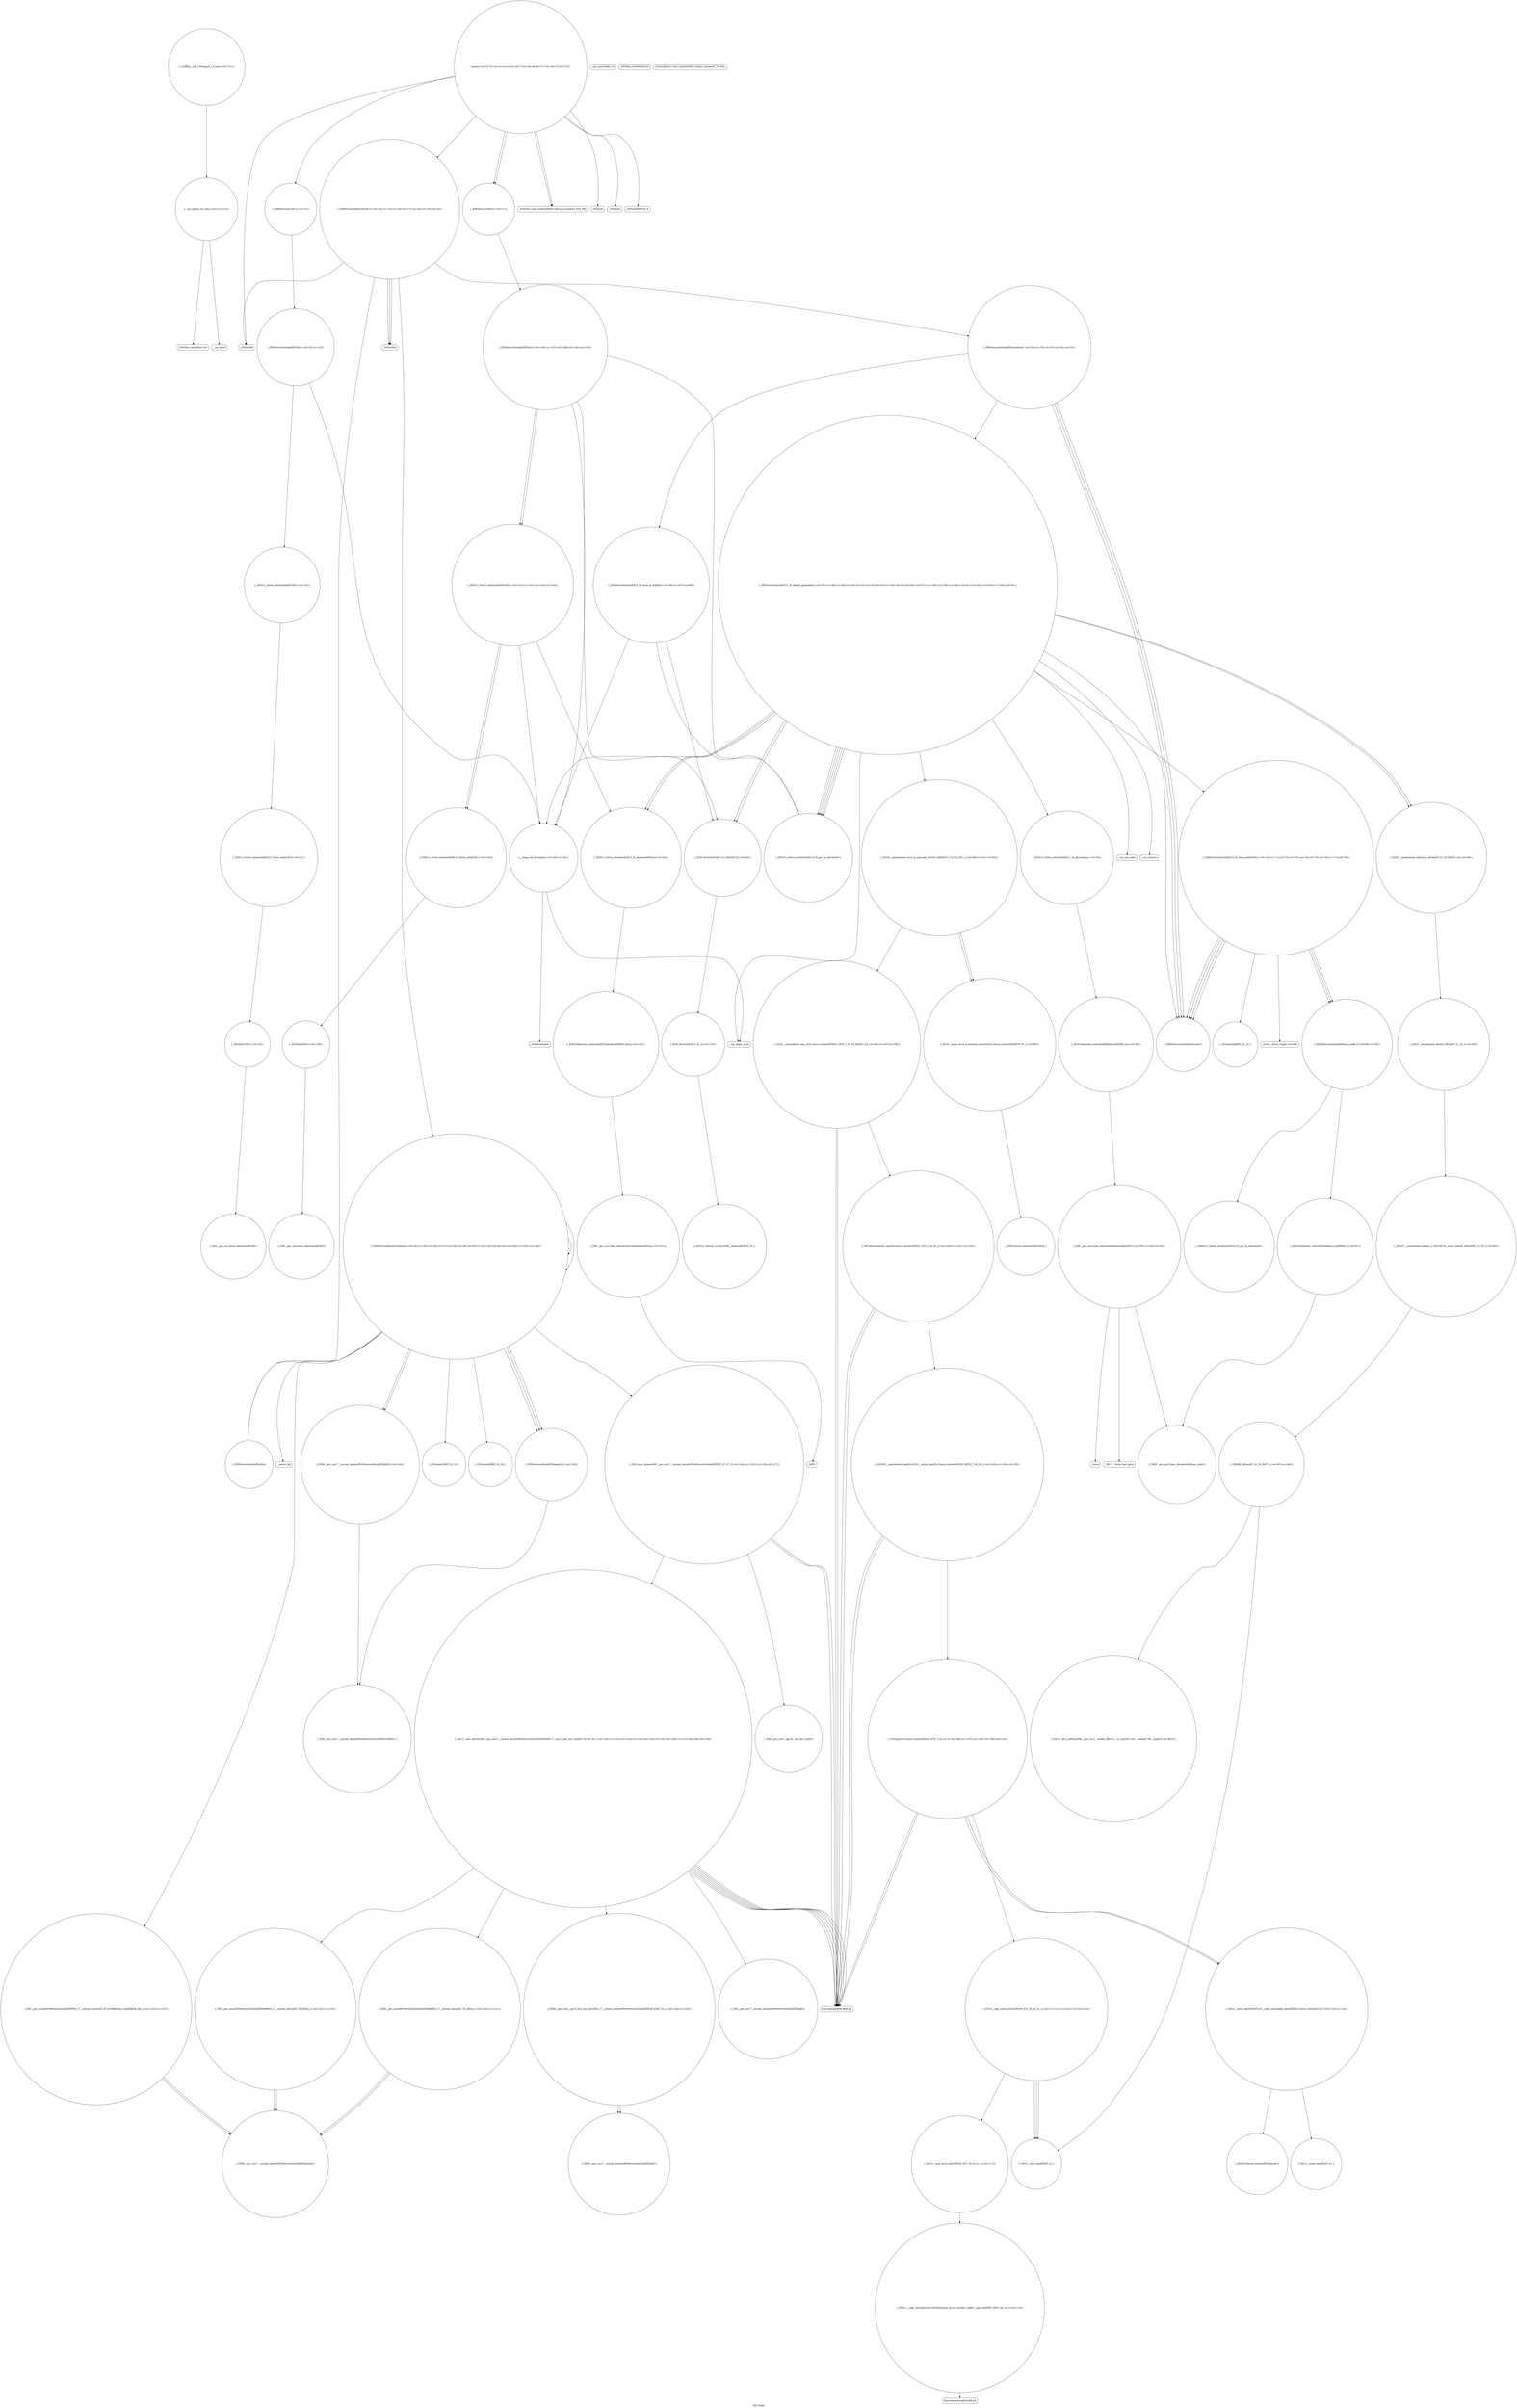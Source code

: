 digraph "Call Graph" {
	label="Call Graph";

	Node0x55aee724b650 [shape=record,shape=circle,label="{__cxx_global_var_init|{<s0>1|<s1>2}}"];
	Node0x55aee724b650:s0 -> Node0x55aee724b6d0[color=black];
	Node0x55aee724b650:s1 -> Node0x55aee7423420[color=black];
	Node0x55aee7424920 [shape=record,shape=Mrecord,label="{_ZSt20__throw_length_errorPKc}"];
	Node0x55aee7426fc0 [shape=record,shape=circle,label="{_ZNSt12_Vector_baseIxSaIxEED2Ev|{<s0>151|<s1>152|<s2>153|<s3>154}}"];
	Node0x55aee7426fc0:s0 -> Node0x55aee74244a0[color=black];
	Node0x55aee7426fc0:s1 -> Node0x55aee7427040[color=black];
	Node0x55aee7426fc0:s2 -> Node0x55aee7427040[color=black];
	Node0x55aee7426fc0:s3 -> Node0x55aee7423b20[color=black];
	Node0x55aee7423620 [shape=record,shape=Mrecord,label="{_ZStlsISt11char_traitsIcEERSt13basic_ostreamIcT_ES5_PKc}"];
	Node0x55aee7425cc0 [shape=record,shape=Mrecord,label="{_ZSt17__throw_bad_allocv}"];
	Node0x55aee74239a0 [shape=record,shape=circle,label="{_ZN8TestCaseD2Ev|{<s0>21}}"];
	Node0x55aee74239a0:s0 -> Node0x55aee7426f40[color=black];
	Node0x55aee7426040 [shape=record,shape=circle,label="{_ZSt4copyISt13move_iteratorIPxES1_ET0_T_S4_S3_|{<s0>106|<s1>107|<s2>108|<s3>109|<s4>110}}"];
	Node0x55aee7426040:s0 -> Node0x55aee7425f40[color=black];
	Node0x55aee7426040:s1 -> Node0x55aee7426140[color=black];
	Node0x55aee7426040:s2 -> Node0x55aee7425f40[color=black];
	Node0x55aee7426040:s3 -> Node0x55aee7426140[color=black];
	Node0x55aee7426040:s4 -> Node0x55aee74260c0[color=black];
	Node0x55aee7423d20 [shape=record,shape=circle,label="{_ZNSaIxEC2Ev|{<s0>28}}"];
	Node0x55aee7423d20:s0 -> Node0x55aee7423da0[color=black];
	Node0x55aee74263c0 [shape=record,shape=circle,label="{_ZNKSt13move_iteratorIPxE4baseEv}"];
	Node0x55aee74240a0 [shape=record,shape=circle,label="{_ZNSt6vectorIxSaIxEE17_M_default_appendEm|{<s0>47|<s1>48|<s2>49|<s3>50|<s4>51|<s5>52|<s6>53|<s7>54|<s8>55|<s9>56|<s10>57|<s11>58|<s12>59|<s13>60|<s14>61|<s15>62|<s16>63|<s17>64|<s18>65}}"];
	Node0x55aee74240a0:s0 -> Node0x55aee7424220[color=black];
	Node0x55aee74240a0:s1 -> Node0x55aee74241a0[color=black];
	Node0x55aee74240a0:s2 -> Node0x55aee74242a0[color=black];
	Node0x55aee74240a0:s3 -> Node0x55aee7424020[color=black];
	Node0x55aee74240a0:s4 -> Node0x55aee7424320[color=black];
	Node0x55aee74240a0:s5 -> Node0x55aee7424220[color=black];
	Node0x55aee74240a0:s6 -> Node0x55aee74241a0[color=black];
	Node0x55aee74240a0:s7 -> Node0x55aee7424220[color=black];
	Node0x55aee74240a0:s8 -> Node0x55aee74243a0[color=black];
	Node0x55aee74240a0:s9 -> Node0x55aee7423ba0[color=black];
	Node0x55aee74240a0:s10 -> Node0x55aee7424220[color=black];
	Node0x55aee74240a0:s11 -> Node0x55aee7424420[color=black];
	Node0x55aee74240a0:s12 -> Node0x55aee74245a0[color=black];
	Node0x55aee74240a0:s13 -> Node0x55aee74244a0[color=black];
	Node0x55aee74240a0:s14 -> Node0x55aee7424520[color=black];
	Node0x55aee74240a0:s15 -> Node0x55aee7424220[color=black];
	Node0x55aee74240a0:s16 -> Node0x55aee7424420[color=black];
	Node0x55aee74240a0:s17 -> Node0x55aee74244a0[color=black];
	Node0x55aee74240a0:s18 -> Node0x55aee7423b20[color=black];
	Node0x55aee7426740 [shape=record,shape=Mrecord,label="{__assert_fail}"];
	Node0x55aee7424420 [shape=record,shape=circle,label="{_ZSt8_DestroyIPxxEvT_S1_RSaIT0_E|{<s0>83}}"];
	Node0x55aee7424420:s0 -> Node0x55aee74264c0[color=black];
	Node0x55aee7426ac0 [shape=record,shape=circle,label="{_ZNK9__gnu_cxx17__normal_iteratorIPxSt6vectorIxSaIxEEE4baseEv}"];
	Node0x55aee74247a0 [shape=record,shape=circle,label="{_ZSt10__fill_n_aIPxmxEN9__gnu_cxx11__enable_ifIXsr11__is_scalarIT1_EE7__valueET_E6__typeES4_T0_RKS3_}"];
	Node0x55aee7426e40 [shape=record,shape=circle,label="{_ZNK9__gnu_cxx17__normal_iteratorIPxSt6vectorIxSaIxEEEdeEv}"];
	Node0x55aee74234a0 [shape=record,shape=circle,label="{main|{<s0>3|<s1>4|<s2>5|<s3>6|<s4>7|<s5>8|<s6>9|<s7>10|<s8>11|<s9>12}}"];
	Node0x55aee74234a0:s0 -> Node0x55aee7423520[color=black];
	Node0x55aee74234a0:s1 -> Node0x55aee74235a0[color=black];
	Node0x55aee74234a0:s2 -> Node0x55aee7423620[color=black];
	Node0x55aee74234a0:s3 -> Node0x55aee7423720[color=black];
	Node0x55aee74234a0:s4 -> Node0x55aee7423620[color=black];
	Node0x55aee74234a0:s5 -> Node0x55aee7423820[color=black];
	Node0x55aee74234a0:s6 -> Node0x55aee74237a0[color=black];
	Node0x55aee74234a0:s7 -> Node0x55aee74238a0[color=black];
	Node0x55aee74234a0:s8 -> Node0x55aee74239a0[color=black];
	Node0x55aee74234a0:s9 -> Node0x55aee74239a0[color=black];
	Node0x55aee7425b40 [shape=record,shape=circle,label="{_ZNK9__gnu_cxx13new_allocatorIxE8max_sizeEv}"];
	Node0x55aee74271c0 [shape=record,shape=circle,label="{_GLOBAL__sub_I_Dlougach_1_0.cpp|{<s0>157}}"];
	Node0x55aee74271c0:s0 -> Node0x55aee724b650[color=black];
	Node0x55aee7423820 [shape=record,shape=circle,label="{_ZN8TestCase9SolveTestEv|{<s0>14|<s1>15|<s2>16|<s3>17|<s4>18|<s5>19|<s6>20}}"];
	Node0x55aee7423820:s0 -> Node0x55aee7423e20[color=black];
	Node0x55aee7423820:s1 -> Node0x55aee7423e20[color=black];
	Node0x55aee7423820:s2 -> Node0x55aee7423520[color=black];
	Node0x55aee7423820:s3 -> Node0x55aee7423ea0[color=black];
	Node0x55aee7423820:s4 -> Node0x55aee7423f20[color=black];
	Node0x55aee7423820:s5 -> Node0x55aee7423e20[color=black];
	Node0x55aee7423820:s6 -> Node0x55aee7423fa0[color=black];
	Node0x55aee7425ec0 [shape=record,shape=circle,label="{_ZSt18uninitialized_copyISt13move_iteratorIPxES1_ET0_T_S4_S3_|{<s0>100|<s1>101|<s2>102}}"];
	Node0x55aee7425ec0:s0 -> Node0x55aee7425f40[color=black];
	Node0x55aee7425ec0:s1 -> Node0x55aee7425f40[color=black];
	Node0x55aee7425ec0:s2 -> Node0x55aee7425fc0[color=black];
	Node0x55aee7423ba0 [shape=record,shape=Mrecord,label="{__cxa_begin_catch}"];
	Node0x55aee7426240 [shape=record,shape=circle,label="{_ZNSt11__copy_moveILb1ELb1ESt26random_access_iterator_tagE8__copy_mIxEEPT_PKS3_S6_S4_|{<s0>118}}"];
	Node0x55aee7426240:s0 -> Node0x55aee74262c0[color=black];
	Node0x55aee7423f20 [shape=record,shape=circle,label="{_ZNSt6vectorIxSaIxEEixEm}"];
	Node0x55aee74265c0 [shape=record,shape=circle,label="{_ZNSt16allocator_traitsISaIxEE10deallocateERS0_Pxm|{<s0>120}}"];
	Node0x55aee74265c0:s0 -> Node0x55aee7426640[color=black];
	Node0x55aee74242a0 [shape=record,shape=circle,label="{_ZNKSt6vectorIxSaIxEE12_M_check_lenEmPKc|{<s0>70|<s1>71|<s2>72|<s3>73|<s4>74|<s5>75|<s6>76|<s7>77|<s8>78}}"];
	Node0x55aee74242a0:s0 -> Node0x55aee74248a0[color=black];
	Node0x55aee74242a0:s1 -> Node0x55aee7424020[color=black];
	Node0x55aee74242a0:s2 -> Node0x55aee7424920[color=black];
	Node0x55aee74242a0:s3 -> Node0x55aee7424020[color=black];
	Node0x55aee74242a0:s4 -> Node0x55aee7424020[color=black];
	Node0x55aee74242a0:s5 -> Node0x55aee74249a0[color=black];
	Node0x55aee74242a0:s6 -> Node0x55aee7424020[color=black];
	Node0x55aee74242a0:s7 -> Node0x55aee74248a0[color=black];
	Node0x55aee74242a0:s8 -> Node0x55aee74248a0[color=black];
	Node0x55aee7426940 [shape=record,shape=circle,label="{_ZNK9__gnu_cxx17__normal_iteratorIPxSt6vectorIxSaIxEEEplEl|{<s0>129}}"];
	Node0x55aee7426940:s0 -> Node0x55aee7426ec0[color=black];
	Node0x55aee7424620 [shape=record,shape=circle,label="{_ZSt25__uninitialized_default_nIPxmET_S1_T0_|{<s0>85}}"];
	Node0x55aee7424620:s0 -> Node0x55aee74246a0[color=black];
	Node0x55aee7426cc0 [shape=record,shape=circle,label="{_ZN9__gnu_cxxneIPxSt6vectorIxSaIxEEEEbRKNS_17__normal_iteratorIT_T0_EESA_|{<s0>142|<s1>143}}"];
	Node0x55aee7426cc0:s0 -> Node0x55aee7426ac0[color=black];
	Node0x55aee7426cc0:s1 -> Node0x55aee7426ac0[color=black];
	Node0x55aee724b6d0 [shape=record,shape=Mrecord,label="{_ZNSt8ios_base4InitC1Ev}"];
	Node0x55aee74249a0 [shape=record,shape=circle,label="{_ZSt3maxImERKT_S2_S2_}"];
	Node0x55aee7427040 [shape=record,shape=circle,label="{_ZNSt12_Vector_baseIxSaIxEE12_Vector_implD2Ev|{<s0>155}}"];
	Node0x55aee7427040:s0 -> Node0x55aee74270c0[color=black];
	Node0x55aee74236a0 [shape=record,shape=Mrecord,label="{__gxx_personality_v0}"];
	Node0x55aee7425d40 [shape=record,shape=Mrecord,label="{_Znwm}"];
	Node0x55aee7423a20 [shape=record,shape=circle,label="{_ZNSt6vectorIxSaIxEEC2Ev|{<s0>22|<s1>23}}"];
	Node0x55aee7423a20:s0 -> Node0x55aee7423aa0[color=black];
	Node0x55aee7423a20:s1 -> Node0x55aee7423b20[color=black];
	Node0x55aee74260c0 [shape=record,shape=circle,label="{_ZSt14__copy_move_a2ILb1EPxS0_ET1_T0_S2_S1_|{<s0>111|<s1>112|<s2>113|<s3>114}}"];
	Node0x55aee74260c0:s0 -> Node0x55aee7424820[color=black];
	Node0x55aee74260c0:s1 -> Node0x55aee7424820[color=black];
	Node0x55aee74260c0:s2 -> Node0x55aee7424820[color=black];
	Node0x55aee74260c0:s3 -> Node0x55aee74261c0[color=black];
	Node0x55aee7423da0 [shape=record,shape=circle,label="{_ZN9__gnu_cxx13new_allocatorIxEC2Ev}"];
	Node0x55aee7426440 [shape=record,shape=circle,label="{_ZNSt13move_iteratorIPxEC2ES0_}"];
	Node0x55aee7424120 [shape=record,shape=circle,label="{_ZNSt6vectorIxSaIxEE15_M_erase_at_endEPx|{<s0>66|<s1>67|<s2>68}}"];
	Node0x55aee7424120:s0 -> Node0x55aee7424220[color=black];
	Node0x55aee7424120:s1 -> Node0x55aee7424420[color=black];
	Node0x55aee7424120:s2 -> Node0x55aee7423b20[color=black];
	Node0x55aee74267c0 [shape=record,shape=circle,label="{_ZN9__gnu_cxxmiIPxSt6vectorIxSaIxEEEENS_17__normal_iteratorIT_T0_E15difference_typeERKS8_SB_|{<s0>122|<s1>123}}"];
	Node0x55aee74267c0:s0 -> Node0x55aee7426ac0[color=black];
	Node0x55aee74267c0:s1 -> Node0x55aee7426ac0[color=black];
	Node0x55aee74244a0 [shape=record,shape=circle,label="{_ZNSt12_Vector_baseIxSaIxEE13_M_deallocateEPxm|{<s0>84}}"];
	Node0x55aee74244a0:s0 -> Node0x55aee74265c0[color=black];
	Node0x55aee7426b40 [shape=record,shape=circle,label="{_ZSt13__max_elementIN9__gnu_cxx17__normal_iteratorIPxSt6vectorIxSaIxEEEENS0_5__ops15_Iter_less_iterEET_S9_S9_T0_|{<s0>130|<s1>131|<s2>132|<s3>133|<s4>134|<s5>135|<s6>136|<s7>137|<s8>138|<s9>139}}"];
	Node0x55aee7426b40:s0 -> Node0x55aee7426c40[color=black];
	Node0x55aee7426b40:s1 -> Node0x55aee7425f40[color=black];
	Node0x55aee7426b40:s2 -> Node0x55aee7425f40[color=black];
	Node0x55aee7426b40:s3 -> Node0x55aee7426d40[color=black];
	Node0x55aee7426b40:s4 -> Node0x55aee7426cc0[color=black];
	Node0x55aee7426b40:s5 -> Node0x55aee7425f40[color=black];
	Node0x55aee7426b40:s6 -> Node0x55aee7425f40[color=black];
	Node0x55aee7426b40:s7 -> Node0x55aee7426dc0[color=black];
	Node0x55aee7426b40:s8 -> Node0x55aee7425f40[color=black];
	Node0x55aee7426b40:s9 -> Node0x55aee7425f40[color=black];
	Node0x55aee7424820 [shape=record,shape=circle,label="{_ZSt12__niter_baseIPxET_S1_}"];
	Node0x55aee7426ec0 [shape=record,shape=circle,label="{_ZN9__gnu_cxx17__normal_iteratorIPxSt6vectorIxSaIxEEEC2ERKS1_}"];
	Node0x55aee7423520 [shape=record,shape=Mrecord,label="{_ZNSirsERi}"];
	Node0x55aee7425bc0 [shape=record,shape=circle,label="{_ZNSt16allocator_traitsISaIxEE8allocateERS0_m|{<s0>92}}"];
	Node0x55aee7425bc0:s0 -> Node0x55aee7425c40[color=black];
	Node0x55aee74238a0 [shape=record,shape=Mrecord,label="{_ZNSolsEPFRSoS_E}"];
	Node0x55aee7425f40 [shape=record,shape=Mrecord,label="{llvm.memcpy.p0i8.p0i8.i64}"];
	Node0x55aee7423c20 [shape=record,shape=Mrecord,label="{_ZSt9terminatev}"];
	Node0x55aee74262c0 [shape=record,shape=Mrecord,label="{llvm.memmove.p0i8.p0i8.i64}"];
	Node0x55aee7423fa0 [shape=record,shape=circle,label="{_ZN8TestCase8SubSolveEiixx|{<s0>34|<s1>35|<s2>36|<s3>37|<s4>38|<s5>39|<s6>40|<s7>41|<s8>42|<s9>43|<s10>44|<s11>45|<s12>46}}"];
	Node0x55aee7423fa0:s0 -> Node0x55aee7426740[color=black];
	Node0x55aee7423fa0:s1 -> Node0x55aee74268c0[color=black];
	Node0x55aee7423fa0:s2 -> Node0x55aee7426940[color=black];
	Node0x55aee7423fa0:s3 -> Node0x55aee74268c0[color=black];
	Node0x55aee7423fa0:s4 -> Node0x55aee7426940[color=black];
	Node0x55aee7423fa0:s5 -> Node0x55aee7426840[color=black];
	Node0x55aee7423fa0:s6 -> Node0x55aee74268c0[color=black];
	Node0x55aee7423fa0:s7 -> Node0x55aee74267c0[color=black];
	Node0x55aee7423fa0:s8 -> Node0x55aee74269c0[color=black];
	Node0x55aee7423fa0:s9 -> Node0x55aee7426a40[color=black];
	Node0x55aee7423fa0:s10 -> Node0x55aee7423fa0[color=black];
	Node0x55aee7423fa0:s11 -> Node0x55aee7423f20[color=black];
	Node0x55aee7423fa0:s12 -> Node0x55aee7423fa0[color=black];
	Node0x55aee7426640 [shape=record,shape=circle,label="{_ZN9__gnu_cxx13new_allocatorIxE10deallocateEPxm|{<s0>121}}"];
	Node0x55aee7426640:s0 -> Node0x55aee74266c0[color=black];
	Node0x55aee7424320 [shape=record,shape=circle,label="{_ZNSt12_Vector_baseIxSaIxEE11_M_allocateEm|{<s0>79}}"];
	Node0x55aee7424320:s0 -> Node0x55aee7425bc0[color=black];
	Node0x55aee74269c0 [shape=record,shape=circle,label="{_ZSt3minIxERKT_S2_S2_}"];
	Node0x55aee74246a0 [shape=record,shape=circle,label="{_ZNSt27__uninitialized_default_n_1ILb1EE18__uninit_default_nIPxmEET_S3_T0_|{<s0>86}}"];
	Node0x55aee74246a0:s0 -> Node0x55aee7424720[color=black];
	Node0x55aee7426d40 [shape=record,shape=circle,label="{_ZN9__gnu_cxx17__normal_iteratorIPxSt6vectorIxSaIxEEEppEv}"];
	Node0x55aee74233a0 [shape=record,shape=Mrecord,label="{_ZNSt8ios_base4InitD1Ev}"];
	Node0x55aee7424a20 [shape=record,shape=circle,label="{_ZNSt16allocator_traitsISaIxEE8max_sizeERKS0_|{<s0>91}}"];
	Node0x55aee7424a20:s0 -> Node0x55aee7425b40[color=black];
	Node0x55aee74270c0 [shape=record,shape=circle,label="{_ZNSaIxED2Ev|{<s0>156}}"];
	Node0x55aee74270c0:s0 -> Node0x55aee7427140[color=black];
	Node0x55aee7423720 [shape=record,shape=Mrecord,label="{_ZNSolsEi}"];
	Node0x55aee7425dc0 [shape=record,shape=circle,label="{_ZSt22__uninitialized_copy_aISt13move_iteratorIPxES1_xET0_T_S4_S3_RSaIT1_E|{<s0>96|<s1>97|<s2>98}}"];
	Node0x55aee7425dc0:s0 -> Node0x55aee7425f40[color=black];
	Node0x55aee7425dc0:s1 -> Node0x55aee7425f40[color=black];
	Node0x55aee7425dc0:s2 -> Node0x55aee7425ec0[color=black];
	Node0x55aee7423aa0 [shape=record,shape=circle,label="{_ZNSt12_Vector_baseIxSaIxEEC2Ev|{<s0>24}}"];
	Node0x55aee7423aa0:s0 -> Node0x55aee7423ca0[color=black];
	Node0x55aee7426140 [shape=record,shape=circle,label="{_ZSt12__miter_baseIPxEDTcl12__miter_basecldtfp_4baseEEESt13move_iteratorIT_E|{<s0>115|<s1>116}}"];
	Node0x55aee7426140:s0 -> Node0x55aee74263c0[color=black];
	Node0x55aee7426140:s1 -> Node0x55aee7426340[color=black];
	Node0x55aee7423e20 [shape=record,shape=Mrecord,label="{_ZNSirsERx}"];
	Node0x55aee74264c0 [shape=record,shape=circle,label="{_ZSt8_DestroyIPxEvT_S1_|{<s0>119}}"];
	Node0x55aee74264c0:s0 -> Node0x55aee7426540[color=black];
	Node0x55aee74241a0 [shape=record,shape=circle,label="{_ZSt27__uninitialized_default_n_aIPxmxET_S1_T0_RSaIT1_E|{<s0>69}}"];
	Node0x55aee74241a0:s0 -> Node0x55aee7424620[color=black];
	Node0x55aee7426840 [shape=record,shape=circle,label="{_ZSt11max_elementIN9__gnu_cxx17__normal_iteratorIPxSt6vectorIxSaIxEEEEET_S7_S7_|{<s0>124|<s1>125|<s2>126|<s3>127}}"];
	Node0x55aee7426840:s0 -> Node0x55aee7425f40[color=black];
	Node0x55aee7426840:s1 -> Node0x55aee7425f40[color=black];
	Node0x55aee7426840:s2 -> Node0x55aee7426bc0[color=black];
	Node0x55aee7426840:s3 -> Node0x55aee7426b40[color=black];
	Node0x55aee7424520 [shape=record,shape=Mrecord,label="{__cxa_rethrow}"];
	Node0x55aee7426bc0 [shape=record,shape=circle,label="{_ZN9__gnu_cxx5__ops16__iter_less_iterEv}"];
	Node0x55aee74248a0 [shape=record,shape=circle,label="{_ZNKSt6vectorIxSaIxEE8max_sizeEv|{<s0>89|<s1>90}}"];
	Node0x55aee74248a0:s0 -> Node0x55aee7425ac0[color=black];
	Node0x55aee74248a0:s1 -> Node0x55aee7424a20[color=black];
	Node0x55aee7426f40 [shape=record,shape=circle,label="{_ZNSt6vectorIxSaIxEED2Ev|{<s0>146|<s1>147|<s2>148|<s3>149|<s4>150}}"];
	Node0x55aee7426f40:s0 -> Node0x55aee7424220[color=black];
	Node0x55aee7426f40:s1 -> Node0x55aee7424420[color=black];
	Node0x55aee7426f40:s2 -> Node0x55aee7426fc0[color=black];
	Node0x55aee7426f40:s3 -> Node0x55aee7426fc0[color=black];
	Node0x55aee7426f40:s4 -> Node0x55aee7423b20[color=black];
	Node0x55aee74235a0 [shape=record,shape=circle,label="{_ZN8TestCaseC2Ev|{<s0>13}}"];
	Node0x55aee74235a0:s0 -> Node0x55aee7423a20[color=black];
	Node0x55aee7425c40 [shape=record,shape=circle,label="{_ZN9__gnu_cxx13new_allocatorIxE8allocateEmPKv|{<s0>93|<s1>94|<s2>95}}"];
	Node0x55aee7425c40:s0 -> Node0x55aee7425b40[color=black];
	Node0x55aee7425c40:s1 -> Node0x55aee7425cc0[color=black];
	Node0x55aee7425c40:s2 -> Node0x55aee7425d40[color=black];
	Node0x55aee7423920 [shape=record,shape=Mrecord,label="{_ZSt4endlIcSt11char_traitsIcEERSt13basic_ostreamIT_T0_ES6_}"];
	Node0x55aee7425fc0 [shape=record,shape=circle,label="{_ZNSt20__uninitialized_copyILb1EE13__uninit_copyISt13move_iteratorIPxES3_EET0_T_S6_S5_|{<s0>103|<s1>104|<s2>105}}"];
	Node0x55aee7425fc0:s0 -> Node0x55aee7425f40[color=black];
	Node0x55aee7425fc0:s1 -> Node0x55aee7425f40[color=black];
	Node0x55aee7425fc0:s2 -> Node0x55aee7426040[color=black];
	Node0x55aee7423ca0 [shape=record,shape=circle,label="{_ZNSt12_Vector_baseIxSaIxEE12_Vector_implC2Ev|{<s0>27}}"];
	Node0x55aee7423ca0:s0 -> Node0x55aee7423d20[color=black];
	Node0x55aee7426340 [shape=record,shape=circle,label="{_ZSt12__miter_baseIPxET_S1_}"];
	Node0x55aee7424020 [shape=record,shape=circle,label="{_ZNKSt6vectorIxSaIxEE4sizeEv}"];
	Node0x55aee74266c0 [shape=record,shape=Mrecord,label="{_ZdlPv}"];
	Node0x55aee74243a0 [shape=record,shape=circle,label="{_ZSt34__uninitialized_move_if_noexcept_aIPxS0_SaIxEET0_T_S3_S2_RT1_|{<s0>80|<s1>81|<s2>82}}"];
	Node0x55aee74243a0:s0 -> Node0x55aee7425e40[color=black];
	Node0x55aee74243a0:s1 -> Node0x55aee7425e40[color=black];
	Node0x55aee74243a0:s2 -> Node0x55aee7425dc0[color=black];
	Node0x55aee7426a40 [shape=record,shape=circle,label="{_ZSt3maxIxERKT_S2_S2_}"];
	Node0x55aee7424720 [shape=record,shape=circle,label="{_ZSt6fill_nIPxmxET_S1_T0_RKT1_|{<s0>87|<s1>88}}"];
	Node0x55aee7424720:s0 -> Node0x55aee7424820[color=black];
	Node0x55aee7424720:s1 -> Node0x55aee74247a0[color=black];
	Node0x55aee7426dc0 [shape=record,shape=circle,label="{_ZNK9__gnu_cxx5__ops15_Iter_less_iterclINS_17__normal_iteratorIPxSt6vectorIxSaIxEEEES8_EEbT_T0_|{<s0>144|<s1>145}}"];
	Node0x55aee7426dc0:s0 -> Node0x55aee7426e40[color=black];
	Node0x55aee7426dc0:s1 -> Node0x55aee7426e40[color=black];
	Node0x55aee7423420 [shape=record,shape=Mrecord,label="{__cxa_atexit}"];
	Node0x55aee7425ac0 [shape=record,shape=circle,label="{_ZNKSt12_Vector_baseIxSaIxEE19_M_get_Tp_allocatorEv}"];
	Node0x55aee7427140 [shape=record,shape=circle,label="{_ZN9__gnu_cxx13new_allocatorIxED2Ev}"];
	Node0x55aee74237a0 [shape=record,shape=Mrecord,label="{_ZNSolsEx}"];
	Node0x55aee7425e40 [shape=record,shape=circle,label="{_ZSt32__make_move_if_noexcept_iteratorIxSt13move_iteratorIPxEET0_PT_|{<s0>99}}"];
	Node0x55aee7425e40:s0 -> Node0x55aee7426440[color=black];
	Node0x55aee7423b20 [shape=record,shape=circle,label="{__clang_call_terminate|{<s0>25|<s1>26}}"];
	Node0x55aee7423b20:s0 -> Node0x55aee7423ba0[color=black];
	Node0x55aee7423b20:s1 -> Node0x55aee7423c20[color=black];
	Node0x55aee74261c0 [shape=record,shape=circle,label="{_ZSt13__copy_move_aILb1EPxS0_ET1_T0_S2_S1_|{<s0>117}}"];
	Node0x55aee74261c0:s0 -> Node0x55aee7426240[color=black];
	Node0x55aee7423ea0 [shape=record,shape=circle,label="{_ZNSt6vectorIxSaIxEE6resizeEm|{<s0>29|<s1>30|<s2>31|<s3>32|<s4>33}}"];
	Node0x55aee7423ea0:s0 -> Node0x55aee7424020[color=black];
	Node0x55aee7423ea0:s1 -> Node0x55aee7424020[color=black];
	Node0x55aee7423ea0:s2 -> Node0x55aee74240a0[color=black];
	Node0x55aee7423ea0:s3 -> Node0x55aee7424020[color=black];
	Node0x55aee7423ea0:s4 -> Node0x55aee7424120[color=black];
	Node0x55aee7426540 [shape=record,shape=circle,label="{_ZNSt12_Destroy_auxILb1EE9__destroyIPxEEvT_S3_}"];
	Node0x55aee7424220 [shape=record,shape=circle,label="{_ZNSt12_Vector_baseIxSaIxEE19_M_get_Tp_allocatorEv}"];
	Node0x55aee74268c0 [shape=record,shape=circle,label="{_ZNSt6vectorIxSaIxEE5beginEv|{<s0>128}}"];
	Node0x55aee74268c0:s0 -> Node0x55aee7426ec0[color=black];
	Node0x55aee74245a0 [shape=record,shape=Mrecord,label="{__cxa_end_catch}"];
	Node0x55aee7426c40 [shape=record,shape=circle,label="{_ZN9__gnu_cxxeqIPxSt6vectorIxSaIxEEEEbRKNS_17__normal_iteratorIT_T0_EESA_|{<s0>140|<s1>141}}"];
	Node0x55aee7426c40:s0 -> Node0x55aee7426ac0[color=black];
	Node0x55aee7426c40:s1 -> Node0x55aee7426ac0[color=black];
}

